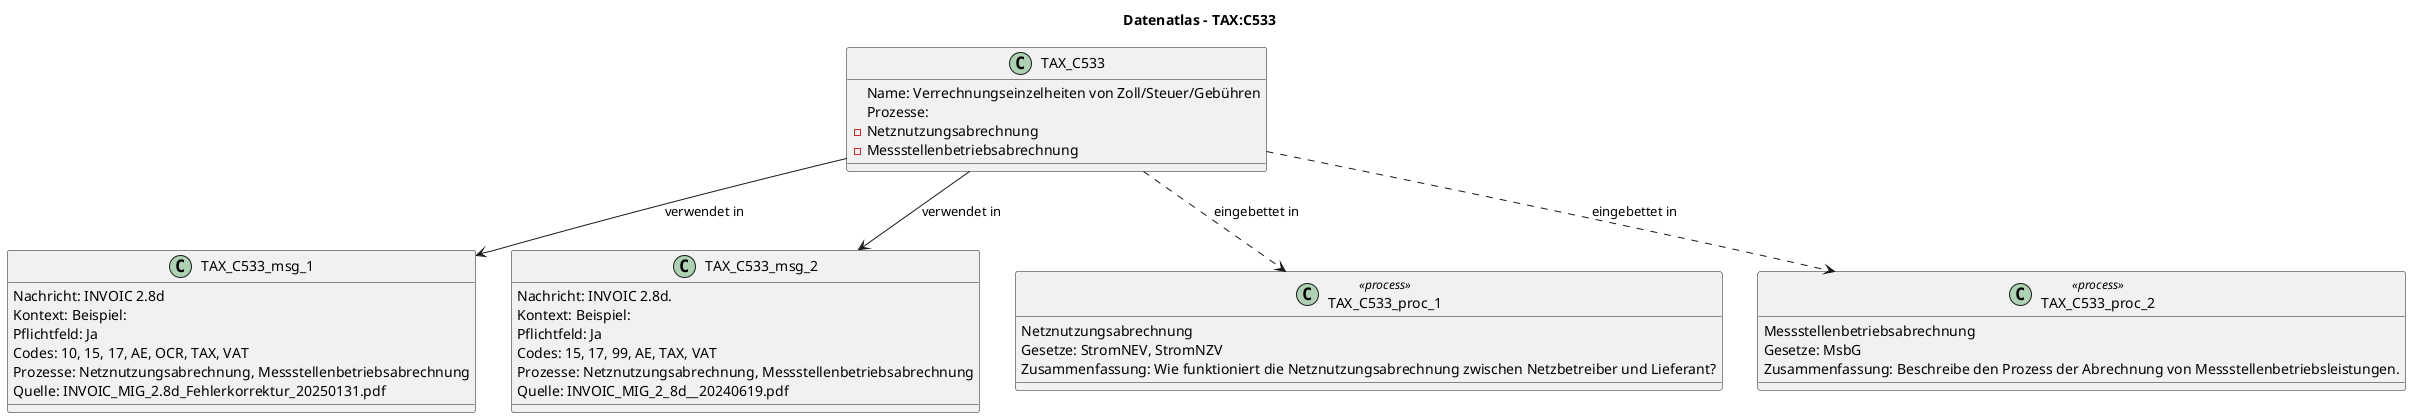@startuml
title Datenatlas – TAX:C533
class TAX_C533 {
  Name: Verrechnungseinzelheiten von Zoll/Steuer/Gebühren
  Prozesse:
    - Netznutzungsabrechnung
    - Messstellenbetriebsabrechnung
}
class TAX_C533_msg_1 {
  Nachricht: INVOIC 2.8d
  Kontext: Beispiel:
  Pflichtfeld: Ja
  Codes: 10, 15, 17, AE, OCR, TAX, VAT
  Prozesse: Netznutzungsabrechnung, Messstellenbetriebsabrechnung
  Quelle: INVOIC_MIG_2.8d_Fehlerkorrektur_20250131.pdf
}
TAX_C533 --> TAX_C533_msg_1 : verwendet in
class TAX_C533_msg_2 {
  Nachricht: INVOIC 2.8d.
  Kontext: Beispiel:
  Pflichtfeld: Ja
  Codes: 15, 17, 99, AE, TAX, VAT
  Prozesse: Netznutzungsabrechnung, Messstellenbetriebsabrechnung
  Quelle: INVOIC_MIG_2_8d__20240619.pdf
}
TAX_C533 --> TAX_C533_msg_2 : verwendet in
class TAX_C533_proc_1 <<process>> {
  Netznutzungsabrechnung
  Gesetze: StromNEV, StromNZV
  Zusammenfassung: Wie funktioniert die Netznutzungsabrechnung zwischen Netzbetreiber und Lieferant?
}
TAX_C533 ..> TAX_C533_proc_1 : eingebettet in
class TAX_C533_proc_2 <<process>> {
  Messstellenbetriebsabrechnung
  Gesetze: MsbG
  Zusammenfassung: Beschreibe den Prozess der Abrechnung von Messstellenbetriebsleistungen.
}
TAX_C533 ..> TAX_C533_proc_2 : eingebettet in
@enduml